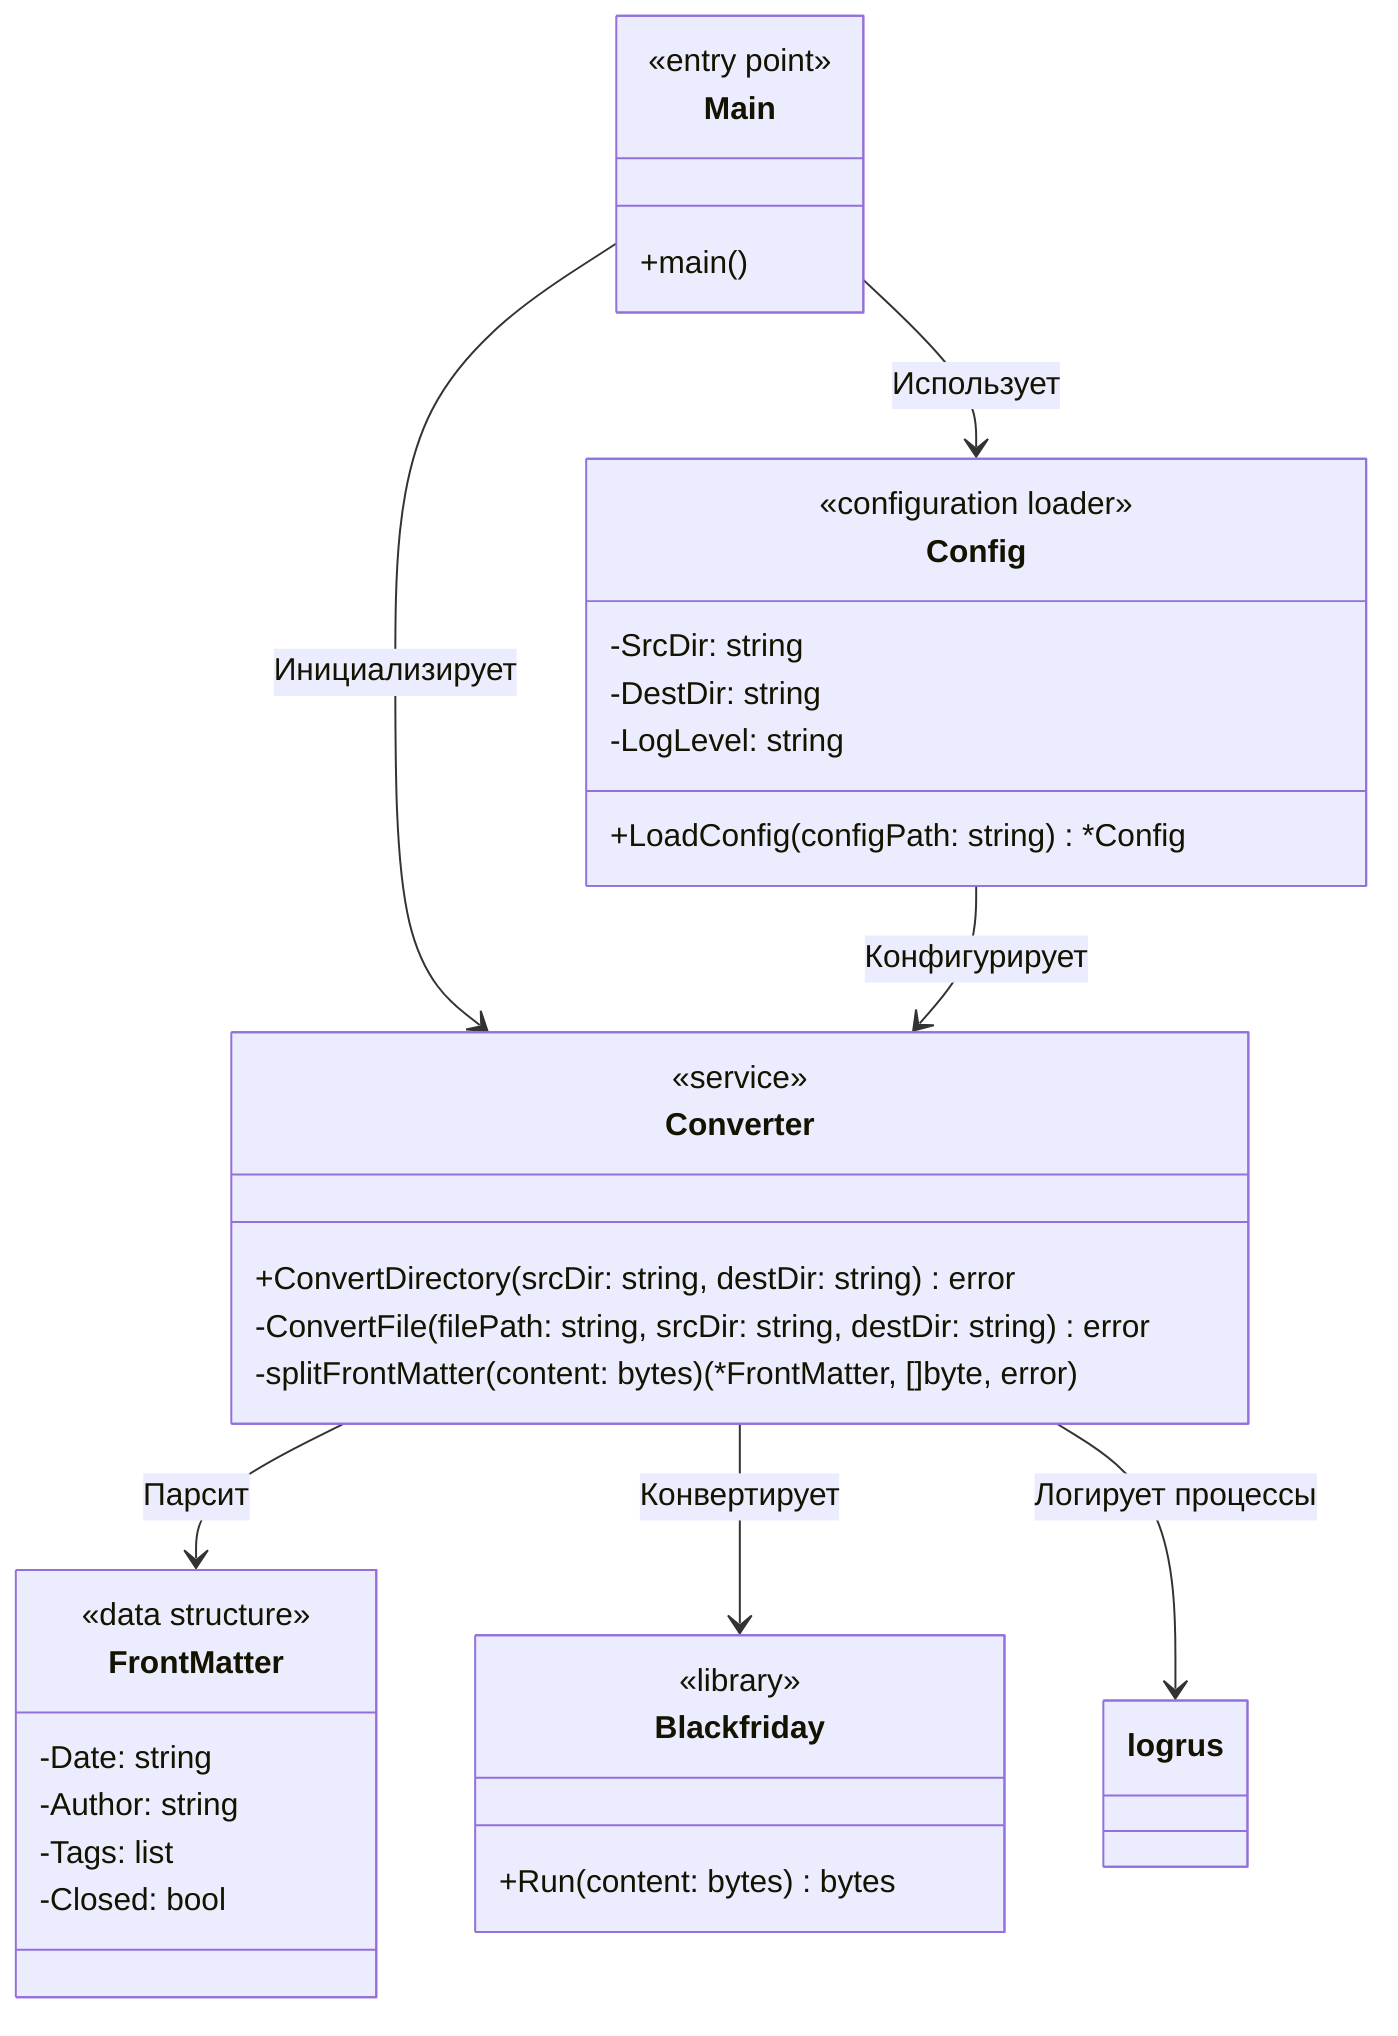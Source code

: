 classDiagram
%% Классы и их атрибуты/методы с описаниями

    class Main {
<<entry point>>
+main()
%% Основная функция, инициирующая процесс конвертации
}

class Config {
<<configuration loader>>
-SrcDir: string
-DestDir: string
-LogLevel: string
+LoadConfig(configPath: string) *Config
%% Загружает конфигурацию из файла YAML
}

class Converter {
<<service>>
+ConvertDirectory(srcDir: string, destDir: string) error
-СonvertFile(filePath: string, srcDir: string, destDir: string) error
-splitFrontMatter(content: bytes) (*FrontMatter, []byte, error)
%% Конвертирует Markdown файлы в HTML
}

class FrontMatter {
<<data structure>>
-Date: string
-Author: string
-Tags: list
-Closed: bool
%% Представляет метаданные из YAML Front Matter
}

class Blackfriday {
<<library>>
+Run(content: bytes) bytes
%% Внешняя библиотека для конвертации Markdown в HTML
}

%% Взаимодействие между классами

Main --> Config : Использует
Main --> Converter : Инициализирует
Config --> Converter : Конфигурирует
Converter --> FrontMatter : Парсит
Converter --> Blackfriday : Конвертирует
Converter --> logrus : Логирует процессы